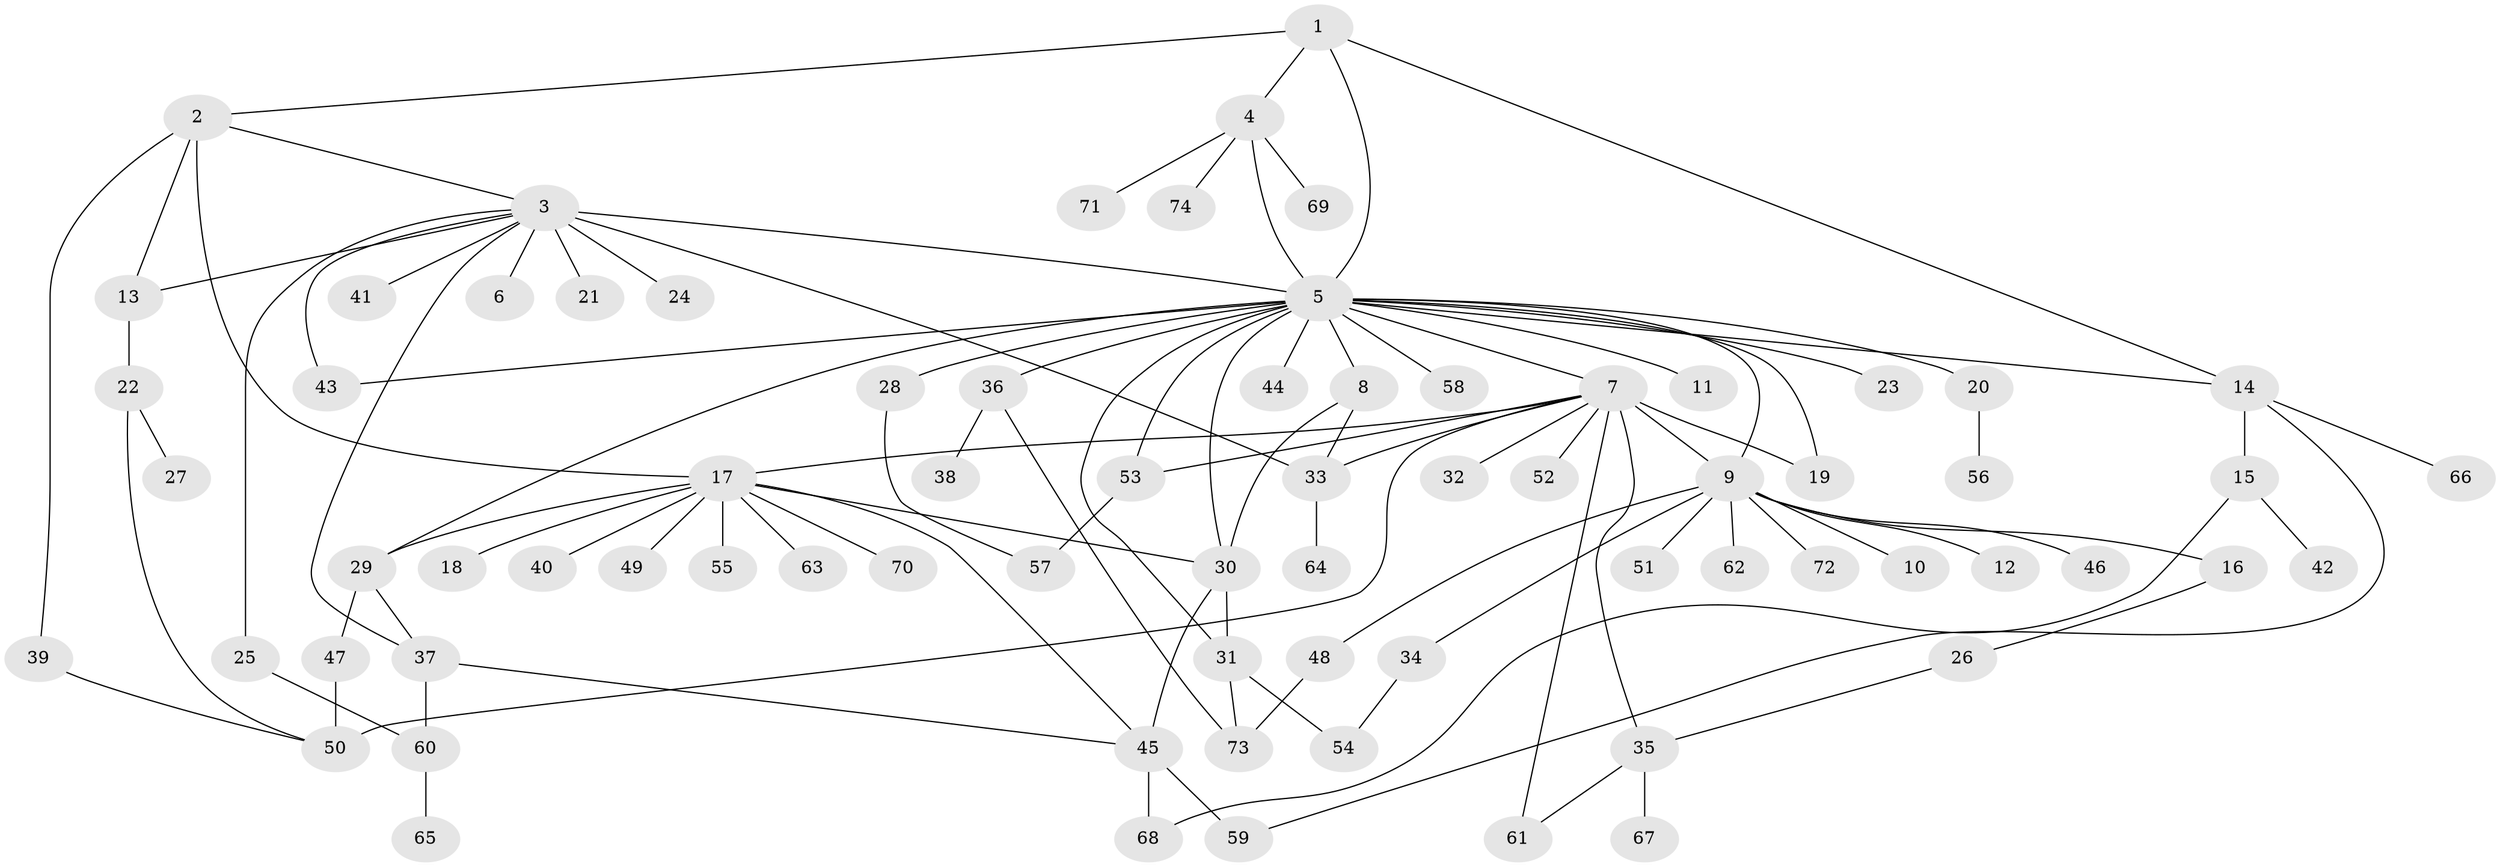 // original degree distribution, {3: 0.12837837837837837, 6: 0.033783783783783786, 15: 0.006756756756756757, 23: 0.006756756756756757, 2: 0.22297297297297297, 26: 0.006756756756756757, 4: 0.05405405405405406, 12: 0.013513513513513514, 1: 0.5067567567567568, 8: 0.006756756756756757, 5: 0.013513513513513514}
// Generated by graph-tools (version 1.1) at 2025/35/03/09/25 02:35:42]
// undirected, 74 vertices, 103 edges
graph export_dot {
graph [start="1"]
  node [color=gray90,style=filled];
  1;
  2;
  3;
  4;
  5;
  6;
  7;
  8;
  9;
  10;
  11;
  12;
  13;
  14;
  15;
  16;
  17;
  18;
  19;
  20;
  21;
  22;
  23;
  24;
  25;
  26;
  27;
  28;
  29;
  30;
  31;
  32;
  33;
  34;
  35;
  36;
  37;
  38;
  39;
  40;
  41;
  42;
  43;
  44;
  45;
  46;
  47;
  48;
  49;
  50;
  51;
  52;
  53;
  54;
  55;
  56;
  57;
  58;
  59;
  60;
  61;
  62;
  63;
  64;
  65;
  66;
  67;
  68;
  69;
  70;
  71;
  72;
  73;
  74;
  1 -- 2 [weight=1.0];
  1 -- 4 [weight=1.0];
  1 -- 5 [weight=1.0];
  1 -- 14 [weight=1.0];
  2 -- 3 [weight=1.0];
  2 -- 13 [weight=1.0];
  2 -- 17 [weight=1.0];
  2 -- 39 [weight=1.0];
  3 -- 5 [weight=1.0];
  3 -- 6 [weight=1.0];
  3 -- 13 [weight=1.0];
  3 -- 21 [weight=1.0];
  3 -- 24 [weight=4.0];
  3 -- 25 [weight=1.0];
  3 -- 33 [weight=1.0];
  3 -- 37 [weight=1.0];
  3 -- 41 [weight=1.0];
  3 -- 43 [weight=1.0];
  4 -- 5 [weight=1.0];
  4 -- 69 [weight=1.0];
  4 -- 71 [weight=1.0];
  4 -- 74 [weight=1.0];
  5 -- 7 [weight=1.0];
  5 -- 8 [weight=1.0];
  5 -- 9 [weight=1.0];
  5 -- 11 [weight=1.0];
  5 -- 14 [weight=1.0];
  5 -- 19 [weight=1.0];
  5 -- 20 [weight=1.0];
  5 -- 23 [weight=1.0];
  5 -- 28 [weight=1.0];
  5 -- 29 [weight=1.0];
  5 -- 30 [weight=1.0];
  5 -- 31 [weight=1.0];
  5 -- 36 [weight=1.0];
  5 -- 43 [weight=1.0];
  5 -- 44 [weight=1.0];
  5 -- 53 [weight=1.0];
  5 -- 58 [weight=1.0];
  7 -- 9 [weight=1.0];
  7 -- 17 [weight=1.0];
  7 -- 19 [weight=11.0];
  7 -- 32 [weight=1.0];
  7 -- 33 [weight=1.0];
  7 -- 35 [weight=1.0];
  7 -- 50 [weight=2.0];
  7 -- 52 [weight=1.0];
  7 -- 53 [weight=1.0];
  7 -- 61 [weight=1.0];
  8 -- 30 [weight=1.0];
  8 -- 33 [weight=1.0];
  9 -- 10 [weight=1.0];
  9 -- 12 [weight=1.0];
  9 -- 16 [weight=1.0];
  9 -- 34 [weight=1.0];
  9 -- 46 [weight=1.0];
  9 -- 48 [weight=1.0];
  9 -- 51 [weight=1.0];
  9 -- 62 [weight=1.0];
  9 -- 72 [weight=1.0];
  13 -- 22 [weight=2.0];
  14 -- 15 [weight=1.0];
  14 -- 59 [weight=1.0];
  14 -- 66 [weight=1.0];
  15 -- 42 [weight=1.0];
  15 -- 68 [weight=1.0];
  16 -- 26 [weight=1.0];
  17 -- 18 [weight=1.0];
  17 -- 29 [weight=1.0];
  17 -- 30 [weight=1.0];
  17 -- 40 [weight=1.0];
  17 -- 45 [weight=1.0];
  17 -- 49 [weight=1.0];
  17 -- 55 [weight=1.0];
  17 -- 63 [weight=1.0];
  17 -- 70 [weight=1.0];
  20 -- 56 [weight=2.0];
  22 -- 27 [weight=3.0];
  22 -- 50 [weight=1.0];
  25 -- 60 [weight=1.0];
  26 -- 35 [weight=1.0];
  28 -- 57 [weight=1.0];
  29 -- 37 [weight=1.0];
  29 -- 47 [weight=1.0];
  30 -- 31 [weight=4.0];
  30 -- 45 [weight=1.0];
  31 -- 54 [weight=1.0];
  31 -- 73 [weight=1.0];
  33 -- 64 [weight=1.0];
  34 -- 54 [weight=1.0];
  35 -- 61 [weight=1.0];
  35 -- 67 [weight=1.0];
  36 -- 38 [weight=1.0];
  36 -- 73 [weight=1.0];
  37 -- 45 [weight=1.0];
  37 -- 60 [weight=1.0];
  39 -- 50 [weight=1.0];
  45 -- 59 [weight=2.0];
  45 -- 68 [weight=1.0];
  47 -- 50 [weight=1.0];
  48 -- 73 [weight=1.0];
  53 -- 57 [weight=2.0];
  60 -- 65 [weight=1.0];
}
